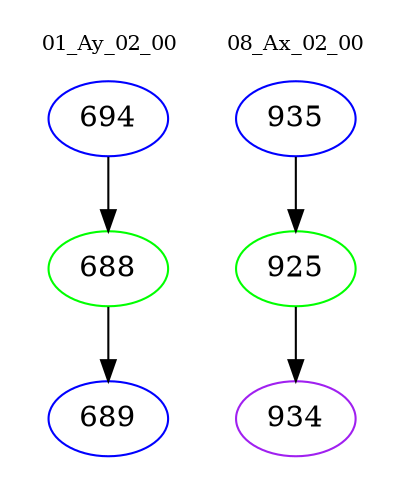 digraph{
subgraph cluster_0 {
color = white
label = "01_Ay_02_00";
fontsize=10;
T0_694 [label="694", color="blue"]
T0_694 -> T0_688 [color="black"]
T0_688 [label="688", color="green"]
T0_688 -> T0_689 [color="black"]
T0_689 [label="689", color="blue"]
}
subgraph cluster_1 {
color = white
label = "08_Ax_02_00";
fontsize=10;
T1_935 [label="935", color="blue"]
T1_935 -> T1_925 [color="black"]
T1_925 [label="925", color="green"]
T1_925 -> T1_934 [color="black"]
T1_934 [label="934", color="purple"]
}
}
